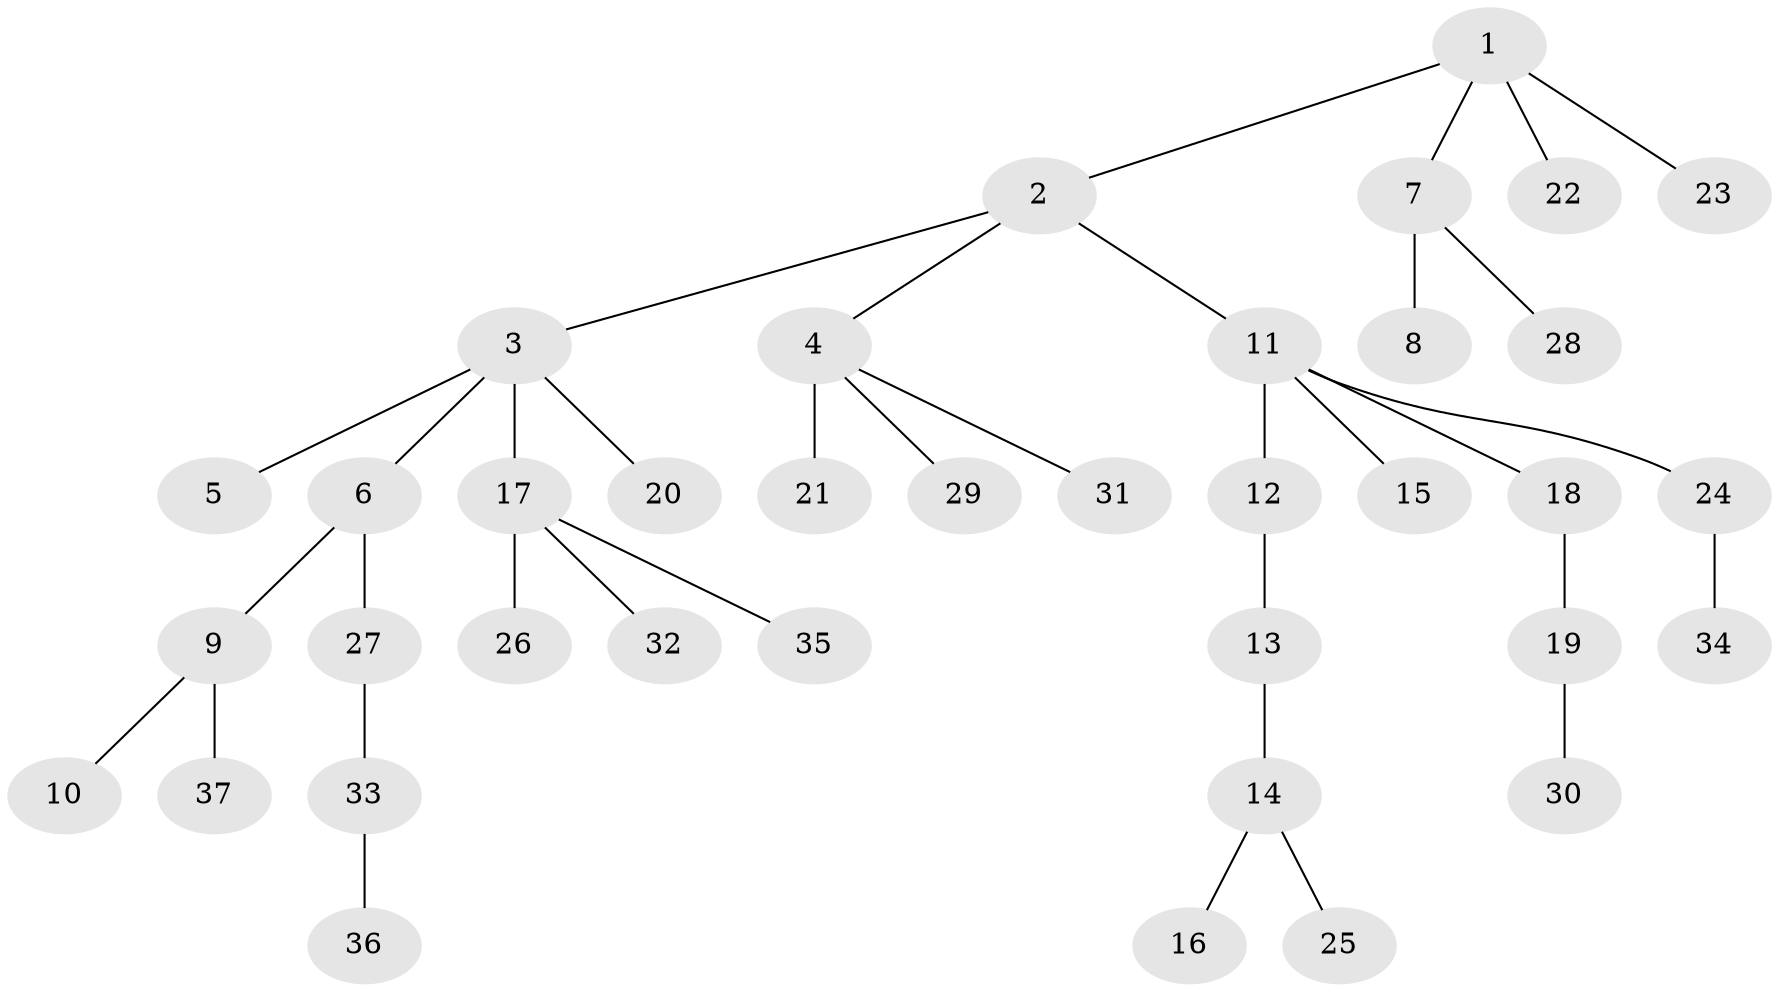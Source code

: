 // original degree distribution, {4: 0.04132231404958678, 5: 0.049586776859504134, 6: 0.008264462809917356, 2: 0.2809917355371901, 3: 0.11570247933884298, 1: 0.48760330578512395, 8: 0.008264462809917356, 7: 0.008264462809917356}
// Generated by graph-tools (version 1.1) at 2025/51/03/04/25 22:51:51]
// undirected, 37 vertices, 36 edges
graph export_dot {
  node [color=gray90,style=filled];
  1;
  2;
  3;
  4;
  5;
  6;
  7;
  8;
  9;
  10;
  11;
  12;
  13;
  14;
  15;
  16;
  17;
  18;
  19;
  20;
  21;
  22;
  23;
  24;
  25;
  26;
  27;
  28;
  29;
  30;
  31;
  32;
  33;
  34;
  35;
  36;
  37;
  1 -- 2 [weight=1.0];
  1 -- 7 [weight=1.0];
  1 -- 22 [weight=1.0];
  1 -- 23 [weight=1.0];
  2 -- 3 [weight=1.0];
  2 -- 4 [weight=1.0];
  2 -- 11 [weight=1.0];
  3 -- 5 [weight=1.0];
  3 -- 6 [weight=1.0];
  3 -- 17 [weight=1.0];
  3 -- 20 [weight=1.0];
  4 -- 21 [weight=6.0];
  4 -- 29 [weight=1.0];
  4 -- 31 [weight=1.0];
  6 -- 9 [weight=1.0];
  6 -- 27 [weight=2.0];
  7 -- 8 [weight=4.0];
  7 -- 28 [weight=1.0];
  9 -- 10 [weight=1.0];
  9 -- 37 [weight=4.0];
  11 -- 12 [weight=2.0];
  11 -- 15 [weight=1.0];
  11 -- 18 [weight=1.0];
  11 -- 24 [weight=1.0];
  12 -- 13 [weight=1.0];
  13 -- 14 [weight=1.0];
  14 -- 16 [weight=1.0];
  14 -- 25 [weight=1.0];
  17 -- 26 [weight=1.0];
  17 -- 32 [weight=1.0];
  17 -- 35 [weight=1.0];
  18 -- 19 [weight=1.0];
  19 -- 30 [weight=1.0];
  24 -- 34 [weight=1.0];
  27 -- 33 [weight=1.0];
  33 -- 36 [weight=1.0];
}
